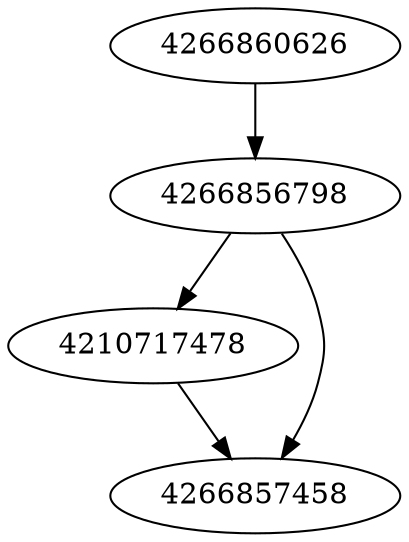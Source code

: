 strict digraph  {
4266856798;
4266860626;
4210717478;
4266857458;
4266856798 -> 4210717478;
4266856798 -> 4266857458;
4266860626 -> 4266856798;
4210717478 -> 4266857458;
}
